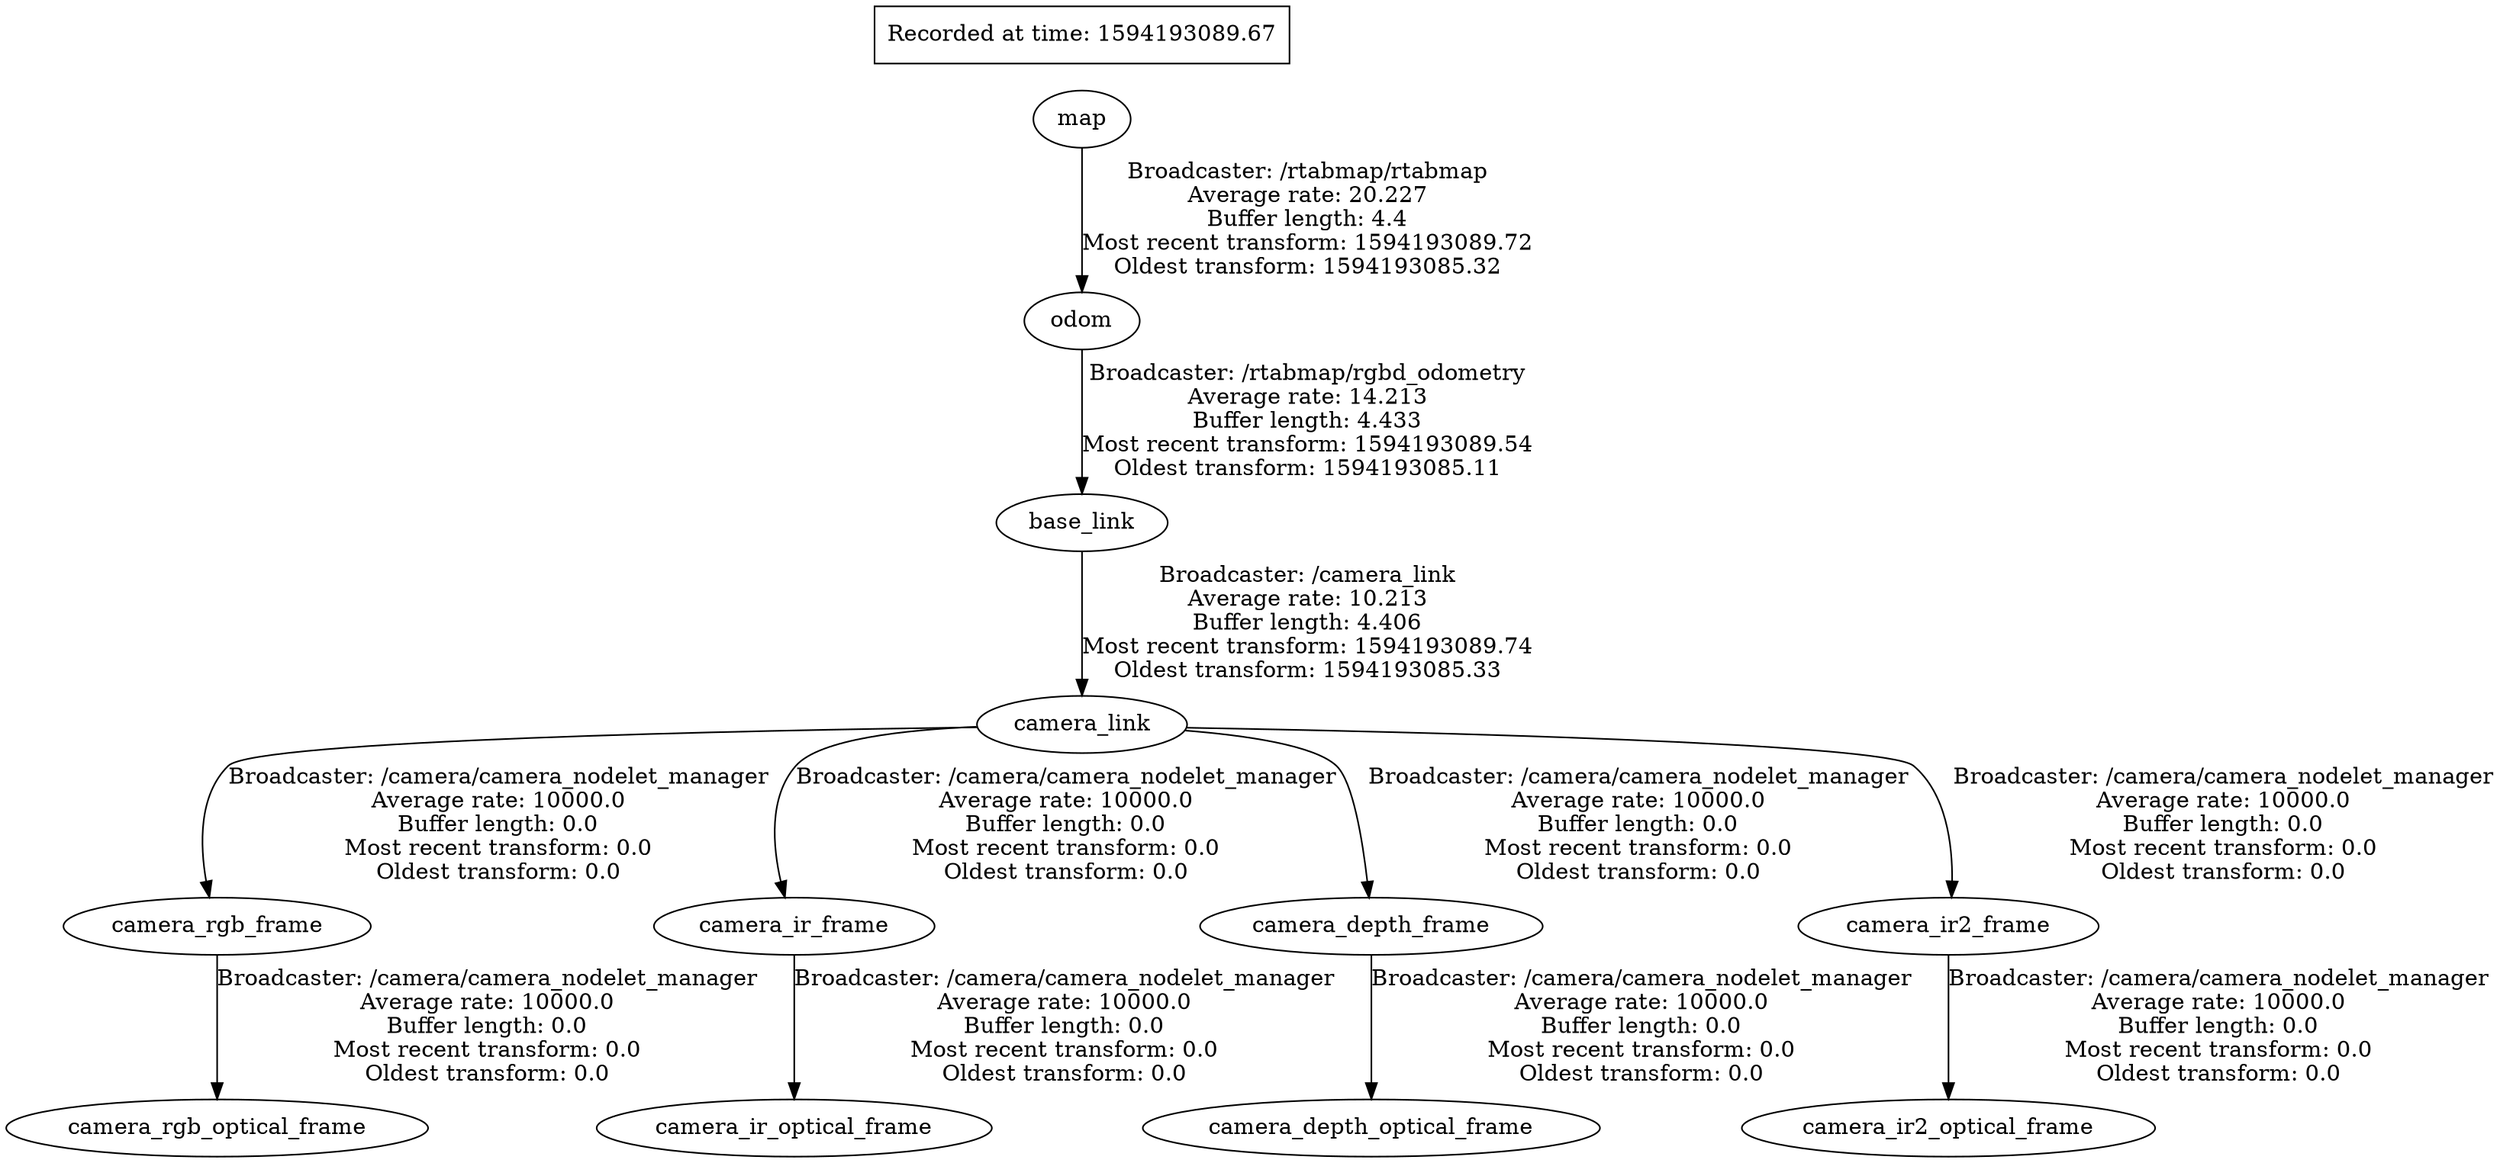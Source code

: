 digraph graphname {
	graph [bb="0,0,1218.6,724",
		compound=True,
		rank=same,
		rankdir=TB,
		ranksep=0.2
	];
	node [label="\N"];
	camera_rgb_frame	 [height=0.5,
		label=camera_rgb_frame,
		pos="106.59,145",
		shape=ellipse,
		width=2.1665];
	camera_rgb_optical_frame	 [height=0.5,
		label=camera_rgb_optical_frame,
		pos="106.59,18",
		shape=ellipse,
		width=2.9608];
	camera_rgb_frame -> camera_rgb_optical_frame	 [label="Broadcaster: /camera/camera_nodelet_manager\nAverage rate: 10000.0\nBuffer length: 0.0\nMost recent transform: 0.0\nOldest transform: 0.0",
		lp="236.59,81.5",
		penwidth=1,
		pos="e,106.59,36.313 106.59,126.88 106.59,106.15 106.59,70.953 106.59,46.422"];
	camera_link	 [height=0.5,
		label=camera_link,
		pos="530.59,272",
		shape=ellipse,
		width=1.5165];
	camera_link -> camera_rgb_frame	 [label="Broadcaster: /camera/camera_nodelet_manager\nAverage rate: 10000.0\nBuffer length: 0.0\nMost recent transform: 0.0\nOldest transform: 0.0",
		lp="243.59,208.5",
		penwidth=1,
		pos="e,101.75,163.26 475.95,271.65 368.69,272.37 138.78,270.94 113.59,246 94.906,227.5 95.837,196.01 99.738,173.3"];
	camera_ir_frame	 [height=0.5,
		label=camera_ir_frame,
		pos="389.59,145",
		shape=ellipse,
		width=1.9859];
	camera_link -> camera_ir_frame	 [label="Broadcaster: /camera/camera_nodelet_manager\nAverage rate: 10000.0\nBuffer length: 0.0\nMost recent transform: 0.0\nOldest transform: 0.0",
		lp="520.59,208.5",
		penwidth=1,
		pos="e,383.83,163.11 476.91,268.35 442.28,265.39 401.71,259.15 390.59,246 373.75,226.09 376.33,195.11 381.33,172.92"];
	camera_depth_frame	 [height=0.5,
		label=camera_depth_frame,
		pos="672.59,145",
		shape=ellipse,
		width=2.3831];
	camera_link -> camera_depth_frame	 [label="Broadcaster: /camera/camera_nodelet_manager\nAverage rate: 10000.0\nBuffer length: 0.0\nMost recent transform: 0.0\nOldest transform: 0.0",
		lp="800.59,208.5",
		penwidth=1,
		pos="e,671.02,163.39 582.04,265.86 609.96,262.02 640.76,255.73 650.59,246 660.7,236 666.77,199.46 669.89,173.44"];
	camera_ir2_frame	 [height=0.5,
		label=camera_ir2_frame,
		pos="955.59,145",
		shape=ellipse,
		width=2.1123];
	camera_link -> camera_ir2_frame	 [label="Broadcaster: /camera/camera_nodelet_manager\nAverage rate: 10000.0\nBuffer length: 0.0\nMost recent transform: 0.0\nOldest transform: 0.0",
		lp="1088.6,208.5",
		penwidth=1,
		pos="e,957.45,163.23 585.51,271.2 689.65,271.07 907.77,268.11 933.59,246 954.11,228.43 958.02,196.49 957.81,173.43"];
	camera_ir_optical_frame	 [height=0.5,
		label=camera_ir_optical_frame,
		pos="389.59,18",
		shape=ellipse,
		width=2.7803];
	camera_ir_frame -> camera_ir_optical_frame	 [label="Broadcaster: /camera/camera_nodelet_manager\nAverage rate: 10000.0\nBuffer length: 0.0\nMost recent transform: 0.0\nOldest transform: 0.0",
		lp="519.59,81.5",
		penwidth=1,
		pos="e,389.59,36.313 389.59,126.88 389.59,106.15 389.59,70.953 389.59,46.422"];
	camera_depth_optical_frame	 [height=0.5,
		label=camera_depth_optical_frame,
		pos="672.59,18",
		shape=ellipse,
		width=3.1775];
	camera_depth_frame -> camera_depth_optical_frame	 [label="Broadcaster: /camera/camera_nodelet_manager\nAverage rate: 10000.0\nBuffer length: 0.0\nMost recent transform: 0.0\nOldest transform: 0.0",
		lp="802.59,81.5",
		penwidth=1,
		pos="e,672.59,36.313 672.59,126.88 672.59,106.15 672.59,70.953 672.59,46.422"];
	camera_ir2_optical_frame	 [height=0.5,
		label=camera_ir2_optical_frame,
		pos="955.59,18",
		shape=ellipse,
		width=2.9067];
	camera_ir2_frame -> camera_ir2_optical_frame	 [label="Broadcaster: /camera/camera_nodelet_manager\nAverage rate: 10000.0\nBuffer length: 0.0\nMost recent transform: 0.0\nOldest transform: 0.0",
		lp="1085.6,81.5",
		penwidth=1,
		pos="e,955.59,36.313 955.59,126.88 955.59,106.15 955.59,70.953 955.59,46.422"];
	odom	 [height=0.5,
		label=odom,
		pos="530.59,526",
		shape=ellipse,
		width=0.86659];
	base_link	 [height=0.5,
		label=base_link,
		pos="530.59,399",
		shape=ellipse,
		width=1.2277];
	odom -> base_link	 [label="Broadcaster: /rtabmap/rgbd_odometry\nAverage rate: 14.213\nBuffer length: 4.433\nMost recent transform: 1594193089.54\nOldest transform: 1594193085.11",
		lp="638.09,462.5",
		penwidth=1,
		pos="e,530.59,417.31 530.59,507.88 530.59,487.15 530.59,451.95 530.59,427.42"];
	base_link -> camera_link	 [label="Broadcaster: /camera_link\nAverage rate: 10.213\nBuffer length: 4.406\nMost recent transform: 1594193089.74\nOldest transform: 1594193085.33",
		lp="638.09,335.5",
		penwidth=1,
		pos="e,530.59,290.31 530.59,380.88 530.59,360.15 530.59,324.95 530.59,300.42"];
	map	 [height=0.5,
		label=map,
		pos="530.59,653",
		shape=ellipse,
		width=0.75];
	map -> odom	 [label="Broadcaster: /rtabmap/rtabmap\nAverage rate: 20.227\nBuffer length: 4.4\nMost recent transform: 1594193089.72\nOldest transform: 1594193085.32",
		lp="638.09,589.5",
		penwidth=1,
		pos="e,530.59,544.31 530.59,634.88 530.59,614.15 530.59,578.95 530.59,554.42"];
	"_22Recorded_20at_20time_3A_201594193089.67_22"	 [height=0.5,
		label="Recorded at time: 1594193089.67",
		pos="530.59,706",
		shape=box,
		width=2.8194];
	"_22Recorded_20at_20time_3A_201594193089.67_22" -> map	 [penwidth=1,
		pos="e,530.59,671.25 530.59,687.73 530.59,685.66 530.59,683.5 530.59,681.32",
		style=invis];
}

